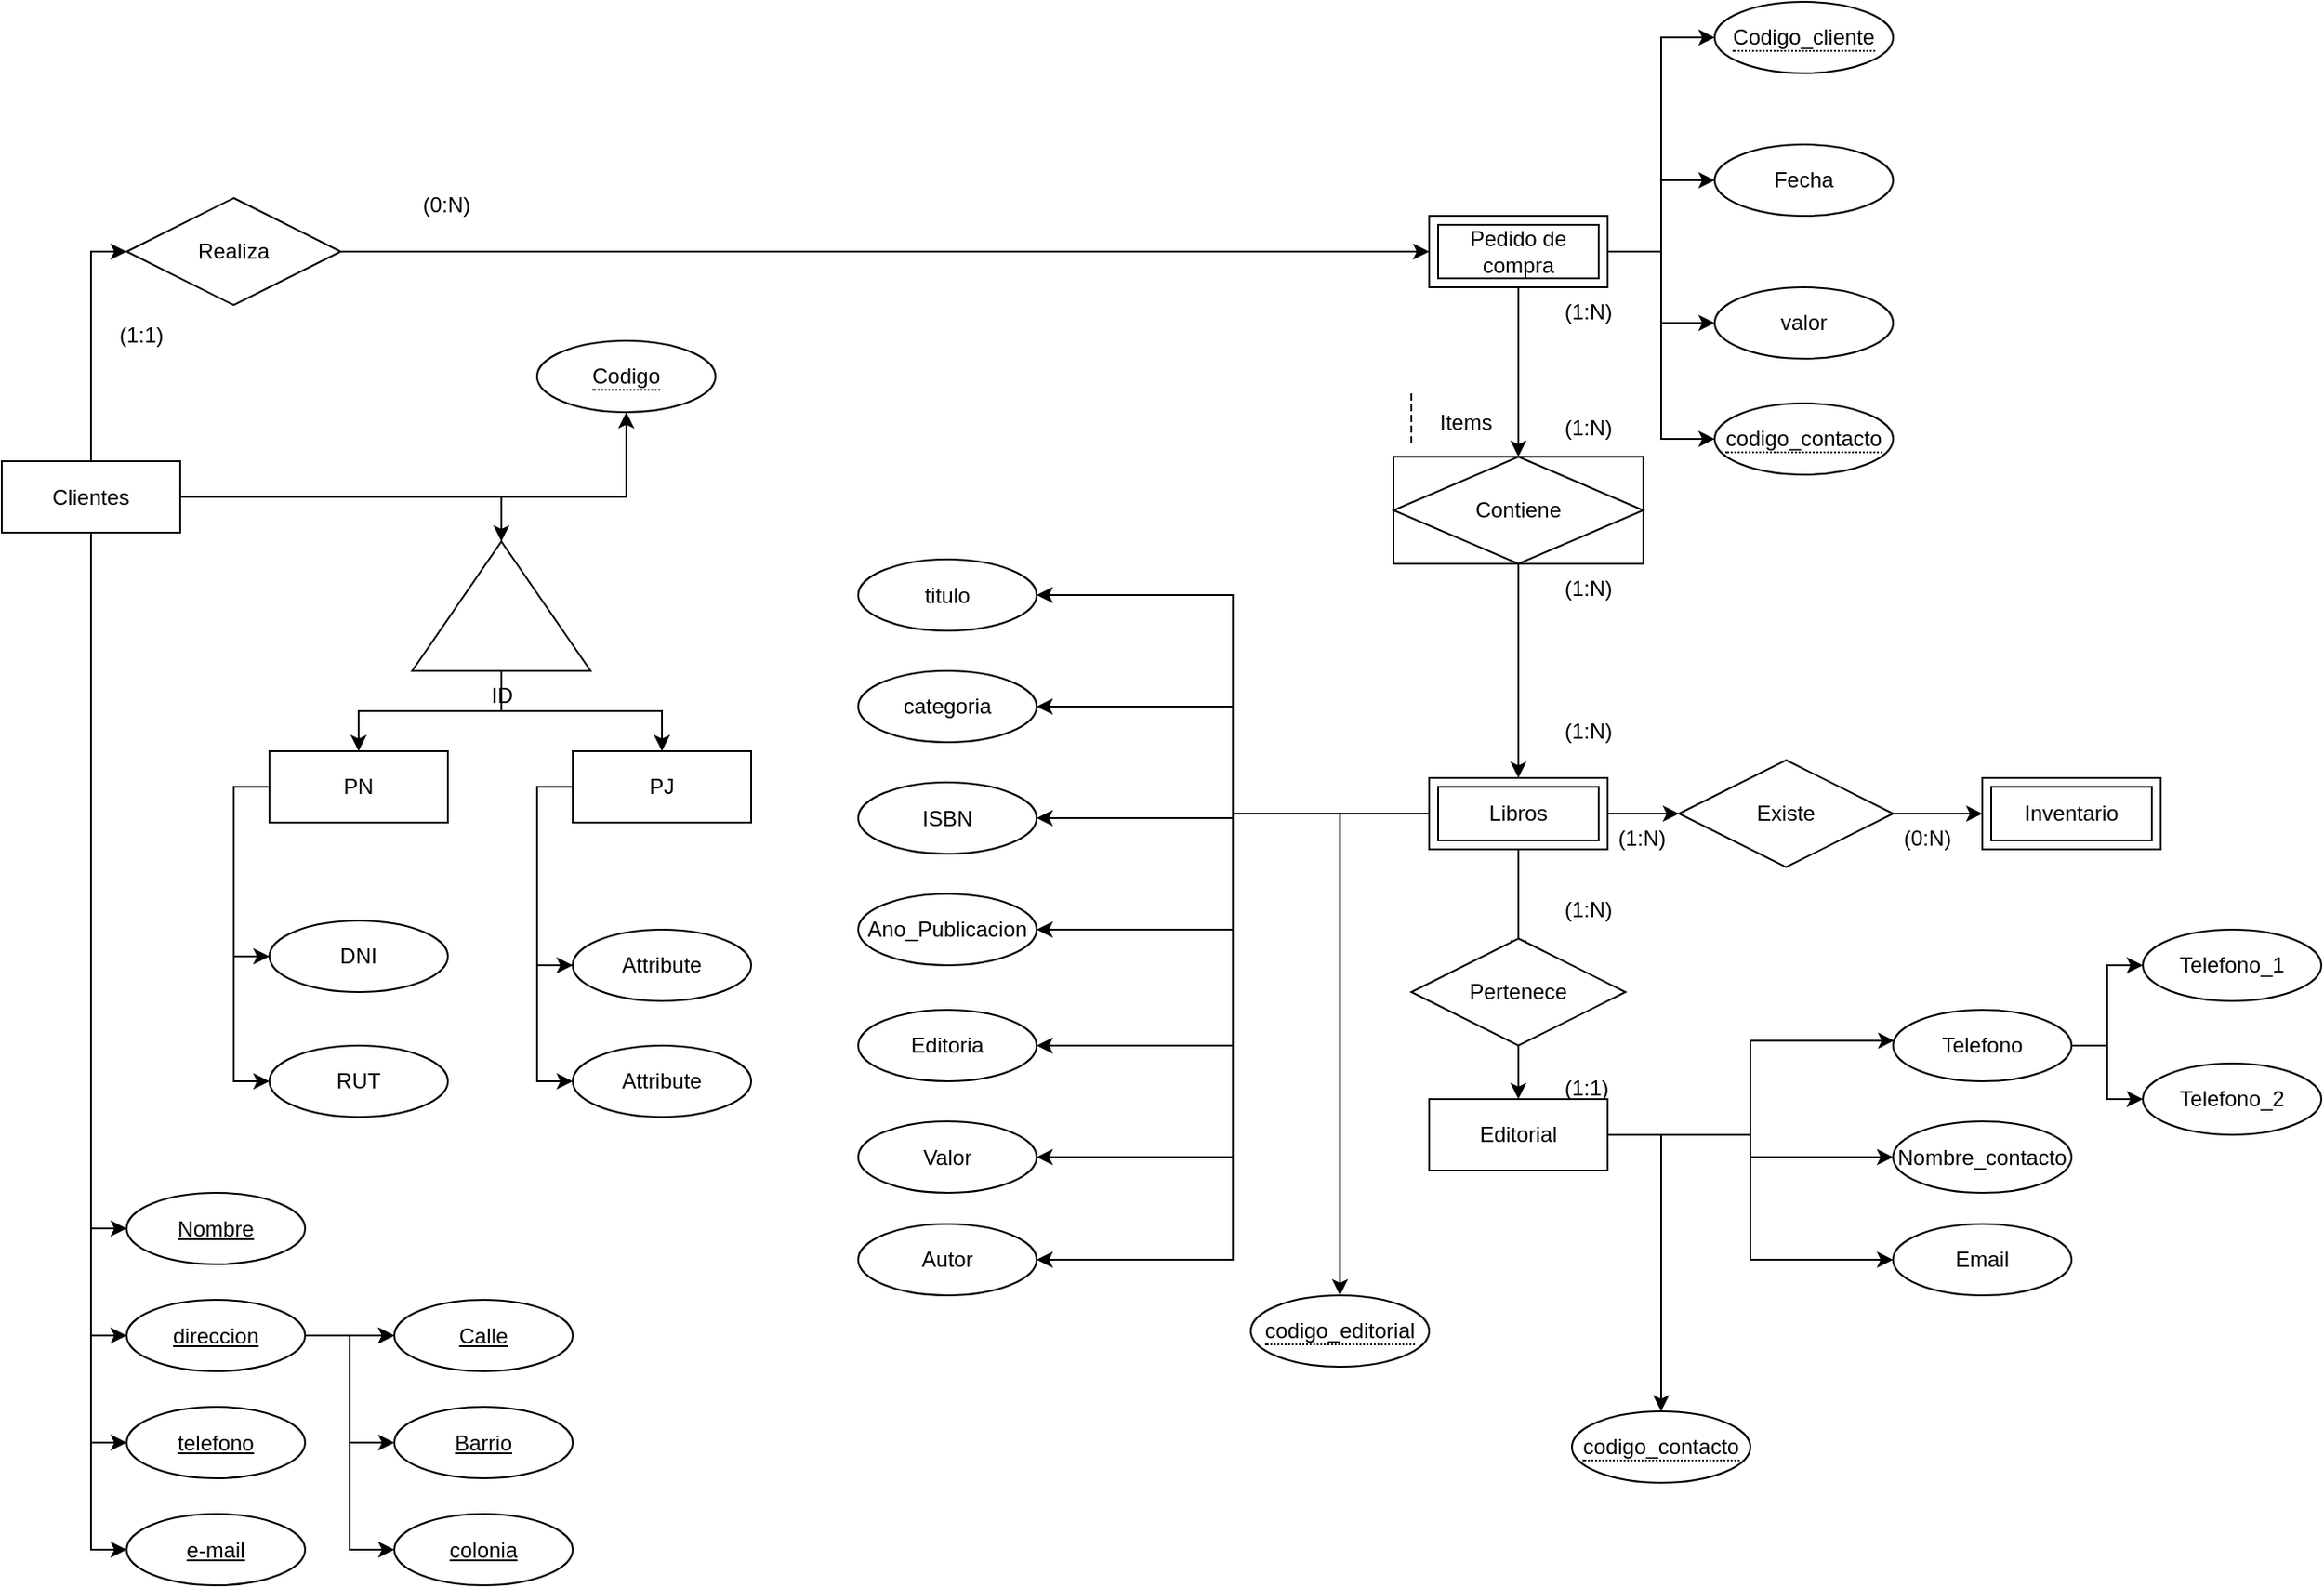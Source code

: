 <mxfile version="27.2.0">
  <diagram name="Page-1" id="qpR586iMC5_5ifwDhwH9">
    <mxGraphModel dx="1269" dy="2562" grid="1" gridSize="10" guides="1" tooltips="1" connect="1" arrows="1" fold="1" page="1" pageScale="1" pageWidth="850" pageHeight="1100" math="0" shadow="0">
      <root>
        <mxCell id="0" />
        <mxCell id="1" parent="0" />
        <mxCell id="zgCGx32oDmDXbXL8qOOq-17" style="edgeStyle=orthogonalEdgeStyle;rounded=0;orthogonalLoop=1;jettySize=auto;html=1;exitX=0.5;exitY=1;exitDx=0;exitDy=0;entryX=0;entryY=0.5;entryDx=0;entryDy=0;" edge="1" parent="1" source="xVWUuEz70avNeVhLd1sa-1" target="zgCGx32oDmDXbXL8qOOq-6">
          <mxGeometry relative="1" as="geometry" />
        </mxCell>
        <mxCell id="zgCGx32oDmDXbXL8qOOq-21" style="edgeStyle=orthogonalEdgeStyle;rounded=0;orthogonalLoop=1;jettySize=auto;html=1;exitX=0.5;exitY=1;exitDx=0;exitDy=0;entryX=0;entryY=0.5;entryDx=0;entryDy=0;" edge="1" parent="1" source="xVWUuEz70avNeVhLd1sa-1" target="zgCGx32oDmDXbXL8qOOq-20">
          <mxGeometry relative="1" as="geometry" />
        </mxCell>
        <mxCell id="zgCGx32oDmDXbXL8qOOq-25" style="edgeStyle=orthogonalEdgeStyle;rounded=0;orthogonalLoop=1;jettySize=auto;html=1;entryX=0;entryY=0.5;entryDx=0;entryDy=0;" edge="1" parent="1" source="xVWUuEz70avNeVhLd1sa-1" target="zgCGx32oDmDXbXL8qOOq-23">
          <mxGeometry relative="1" as="geometry" />
        </mxCell>
        <mxCell id="zgCGx32oDmDXbXL8qOOq-26" style="edgeStyle=orthogonalEdgeStyle;rounded=0;orthogonalLoop=1;jettySize=auto;html=1;entryX=0;entryY=0.5;entryDx=0;entryDy=0;" edge="1" parent="1" source="xVWUuEz70avNeVhLd1sa-1" target="zgCGx32oDmDXbXL8qOOq-24">
          <mxGeometry relative="1" as="geometry" />
        </mxCell>
        <mxCell id="zgCGx32oDmDXbXL8qOOq-46" value="" style="edgeStyle=orthogonalEdgeStyle;rounded=0;orthogonalLoop=1;jettySize=auto;html=1;entryX=0;entryY=0;entryDx=50;entryDy=0;entryPerimeter=0;exitX=1;exitY=0.5;exitDx=0;exitDy=0;" edge="1" parent="1" source="xVWUuEz70avNeVhLd1sa-1" target="zgCGx32oDmDXbXL8qOOq-45">
          <mxGeometry relative="1" as="geometry">
            <mxPoint x="200" y="342.524" as="sourcePoint" />
          </mxGeometry>
        </mxCell>
        <mxCell id="zgCGx32oDmDXbXL8qOOq-100" style="edgeStyle=orthogonalEdgeStyle;rounded=0;orthogonalLoop=1;jettySize=auto;html=1;exitX=1;exitY=0.5;exitDx=0;exitDy=0;" edge="1" parent="1" source="xVWUuEz70avNeVhLd1sa-1" target="zgCGx32oDmDXbXL8qOOq-102">
          <mxGeometry relative="1" as="geometry">
            <mxPoint x="350.0" y="280" as="targetPoint" />
          </mxGeometry>
        </mxCell>
        <mxCell id="xVWUuEz70avNeVhLd1sa-1" value="Clientes" style="whiteSpace=wrap;html=1;align=center;" parent="1" vertex="1">
          <mxGeometry x="20" y="317.5" width="100" height="40" as="geometry" />
        </mxCell>
        <mxCell id="zgCGx32oDmDXbXL8qOOq-95" style="edgeStyle=orthogonalEdgeStyle;rounded=0;orthogonalLoop=1;jettySize=auto;html=1;exitX=1;exitY=0.5;exitDx=0;exitDy=0;entryX=0;entryY=0.5;entryDx=0;entryDy=0;" edge="1" parent="1" source="xVWUuEz70avNeVhLd1sa-3" target="zgCGx32oDmDXbXL8qOOq-89">
          <mxGeometry relative="1" as="geometry" />
        </mxCell>
        <mxCell id="zgCGx32oDmDXbXL8qOOq-97" style="edgeStyle=orthogonalEdgeStyle;rounded=0;orthogonalLoop=1;jettySize=auto;html=1;exitX=1;exitY=0.5;exitDx=0;exitDy=0;entryX=0;entryY=0.5;entryDx=0;entryDy=0;" edge="1" parent="1" source="xVWUuEz70avNeVhLd1sa-3" target="zgCGx32oDmDXbXL8qOOq-90">
          <mxGeometry relative="1" as="geometry" />
        </mxCell>
        <mxCell id="zgCGx32oDmDXbXL8qOOq-107" style="edgeStyle=orthogonalEdgeStyle;rounded=0;orthogonalLoop=1;jettySize=auto;html=1;exitX=1;exitY=0.5;exitDx=0;exitDy=0;entryX=0.5;entryY=0;entryDx=0;entryDy=0;" edge="1" parent="1" source="xVWUuEz70avNeVhLd1sa-3" target="zgCGx32oDmDXbXL8qOOq-101">
          <mxGeometry relative="1" as="geometry" />
        </mxCell>
        <mxCell id="xVWUuEz70avNeVhLd1sa-3" value="Editorial" style="whiteSpace=wrap;html=1;align=center;" parent="1" vertex="1">
          <mxGeometry x="820" y="675" width="100" height="40" as="geometry" />
        </mxCell>
        <mxCell id="xVWUuEz70avNeVhLd1sa-5" value="Inventario" style="shape=ext;margin=3;double=1;whiteSpace=wrap;html=1;align=center;" parent="1" vertex="1">
          <mxGeometry x="1130" y="495" width="100" height="40" as="geometry" />
        </mxCell>
        <mxCell id="xVWUuEz70avNeVhLd1sa-21" style="edgeStyle=orthogonalEdgeStyle;rounded=0;orthogonalLoop=1;jettySize=auto;html=1;exitX=0.5;exitY=1;exitDx=0;exitDy=0;entryX=0.5;entryY=0;entryDx=0;entryDy=0;" parent="1" source="xVWUuEz70avNeVhLd1sa-6" edge="1">
          <mxGeometry relative="1" as="geometry">
            <mxPoint x="870" y="595" as="targetPoint" />
          </mxGeometry>
        </mxCell>
        <mxCell id="xVWUuEz70avNeVhLd1sa-26" style="edgeStyle=orthogonalEdgeStyle;rounded=0;orthogonalLoop=1;jettySize=auto;html=1;exitX=1;exitY=0.5;exitDx=0;exitDy=0;entryX=0;entryY=0.5;entryDx=0;entryDy=0;" parent="1" source="xVWUuEz70avNeVhLd1sa-6" target="xVWUuEz70avNeVhLd1sa-25" edge="1">
          <mxGeometry relative="1" as="geometry" />
        </mxCell>
        <mxCell id="zgCGx32oDmDXbXL8qOOq-81" style="edgeStyle=orthogonalEdgeStyle;rounded=0;orthogonalLoop=1;jettySize=auto;html=1;exitX=0;exitY=0.5;exitDx=0;exitDy=0;entryX=1;entryY=0.5;entryDx=0;entryDy=0;" edge="1" parent="1" source="xVWUuEz70avNeVhLd1sa-6" target="zgCGx32oDmDXbXL8qOOq-74">
          <mxGeometry relative="1" as="geometry" />
        </mxCell>
        <mxCell id="zgCGx32oDmDXbXL8qOOq-82" style="edgeStyle=orthogonalEdgeStyle;rounded=0;orthogonalLoop=1;jettySize=auto;html=1;exitX=0;exitY=0.5;exitDx=0;exitDy=0;entryX=1;entryY=0.5;entryDx=0;entryDy=0;" edge="1" parent="1" source="xVWUuEz70avNeVhLd1sa-6" target="zgCGx32oDmDXbXL8qOOq-75">
          <mxGeometry relative="1" as="geometry" />
        </mxCell>
        <mxCell id="zgCGx32oDmDXbXL8qOOq-83" style="edgeStyle=orthogonalEdgeStyle;rounded=0;orthogonalLoop=1;jettySize=auto;html=1;exitX=0;exitY=0.5;exitDx=0;exitDy=0;entryX=1;entryY=0.5;entryDx=0;entryDy=0;" edge="1" parent="1" source="xVWUuEz70avNeVhLd1sa-6" target="zgCGx32oDmDXbXL8qOOq-76">
          <mxGeometry relative="1" as="geometry" />
        </mxCell>
        <mxCell id="zgCGx32oDmDXbXL8qOOq-84" style="edgeStyle=orthogonalEdgeStyle;rounded=0;orthogonalLoop=1;jettySize=auto;html=1;exitX=0;exitY=0.5;exitDx=0;exitDy=0;entryX=1;entryY=0.5;entryDx=0;entryDy=0;" edge="1" parent="1" source="xVWUuEz70avNeVhLd1sa-6" target="zgCGx32oDmDXbXL8qOOq-77">
          <mxGeometry relative="1" as="geometry" />
        </mxCell>
        <mxCell id="zgCGx32oDmDXbXL8qOOq-85" style="edgeStyle=orthogonalEdgeStyle;rounded=0;orthogonalLoop=1;jettySize=auto;html=1;exitX=0;exitY=0.5;exitDx=0;exitDy=0;entryX=1;entryY=0.5;entryDx=0;entryDy=0;" edge="1" parent="1" source="xVWUuEz70avNeVhLd1sa-6" target="zgCGx32oDmDXbXL8qOOq-78">
          <mxGeometry relative="1" as="geometry" />
        </mxCell>
        <mxCell id="zgCGx32oDmDXbXL8qOOq-86" style="edgeStyle=orthogonalEdgeStyle;rounded=0;orthogonalLoop=1;jettySize=auto;html=1;exitX=0;exitY=0.5;exitDx=0;exitDy=0;entryX=1;entryY=0.5;entryDx=0;entryDy=0;" edge="1" parent="1" source="xVWUuEz70avNeVhLd1sa-6" target="zgCGx32oDmDXbXL8qOOq-79">
          <mxGeometry relative="1" as="geometry" />
        </mxCell>
        <mxCell id="zgCGx32oDmDXbXL8qOOq-87" style="edgeStyle=orthogonalEdgeStyle;rounded=0;orthogonalLoop=1;jettySize=auto;html=1;exitX=0;exitY=0.5;exitDx=0;exitDy=0;entryX=1;entryY=0.5;entryDx=0;entryDy=0;" edge="1" parent="1" source="xVWUuEz70avNeVhLd1sa-6" target="zgCGx32oDmDXbXL8qOOq-80">
          <mxGeometry relative="1" as="geometry" />
        </mxCell>
        <mxCell id="zgCGx32oDmDXbXL8qOOq-109" style="edgeStyle=orthogonalEdgeStyle;rounded=0;orthogonalLoop=1;jettySize=auto;html=1;exitX=0;exitY=0.5;exitDx=0;exitDy=0;entryX=0.5;entryY=0;entryDx=0;entryDy=0;" edge="1" parent="1" source="xVWUuEz70avNeVhLd1sa-6" target="zgCGx32oDmDXbXL8qOOq-108">
          <mxGeometry relative="1" as="geometry" />
        </mxCell>
        <mxCell id="xVWUuEz70avNeVhLd1sa-6" value="Libros" style="shape=ext;margin=3;double=1;whiteSpace=wrap;html=1;align=center;" parent="1" vertex="1">
          <mxGeometry x="820" y="495" width="100" height="40" as="geometry" />
        </mxCell>
        <mxCell id="xVWUuEz70avNeVhLd1sa-15" style="edgeStyle=orthogonalEdgeStyle;rounded=0;orthogonalLoop=1;jettySize=auto;html=1;exitX=0.5;exitY=1;exitDx=0;exitDy=0;entryX=0.5;entryY=0;entryDx=0;entryDy=0;" parent="1" source="xVWUuEz70avNeVhLd1sa-7" target="zgCGx32oDmDXbXL8qOOq-1" edge="1">
          <mxGeometry relative="1" as="geometry">
            <mxPoint x="870" y="470.0" as="targetPoint" />
          </mxGeometry>
        </mxCell>
        <mxCell id="zgCGx32oDmDXbXL8qOOq-71" style="edgeStyle=orthogonalEdgeStyle;rounded=0;orthogonalLoop=1;jettySize=auto;html=1;exitX=1;exitY=0.5;exitDx=0;exitDy=0;" edge="1" parent="1" source="xVWUuEz70avNeVhLd1sa-7" target="zgCGx32oDmDXbXL8qOOq-62">
          <mxGeometry relative="1" as="geometry" />
        </mxCell>
        <mxCell id="zgCGx32oDmDXbXL8qOOq-73" style="edgeStyle=orthogonalEdgeStyle;rounded=0;orthogonalLoop=1;jettySize=auto;html=1;exitX=1;exitY=0.5;exitDx=0;exitDy=0;entryX=0;entryY=0.5;entryDx=0;entryDy=0;" edge="1" parent="1" source="xVWUuEz70avNeVhLd1sa-7" target="zgCGx32oDmDXbXL8qOOq-63">
          <mxGeometry relative="1" as="geometry" />
        </mxCell>
        <mxCell id="zgCGx32oDmDXbXL8qOOq-104" style="edgeStyle=orthogonalEdgeStyle;rounded=0;orthogonalLoop=1;jettySize=auto;html=1;exitX=1;exitY=0.5;exitDx=0;exitDy=0;entryX=0;entryY=0.5;entryDx=0;entryDy=0;" edge="1" parent="1" source="xVWUuEz70avNeVhLd1sa-7" target="zgCGx32oDmDXbXL8qOOq-103">
          <mxGeometry relative="1" as="geometry" />
        </mxCell>
        <mxCell id="zgCGx32oDmDXbXL8qOOq-111" style="edgeStyle=orthogonalEdgeStyle;rounded=0;orthogonalLoop=1;jettySize=auto;html=1;exitX=1;exitY=0.5;exitDx=0;exitDy=0;entryX=0;entryY=0.5;entryDx=0;entryDy=0;" edge="1" parent="1" source="xVWUuEz70avNeVhLd1sa-7" target="zgCGx32oDmDXbXL8qOOq-110">
          <mxGeometry relative="1" as="geometry" />
        </mxCell>
        <mxCell id="xVWUuEz70avNeVhLd1sa-7" value="Pedido de compra" style="shape=ext;margin=3;double=1;whiteSpace=wrap;html=1;align=center;" parent="1" vertex="1">
          <mxGeometry x="820" y="180" width="100" height="40" as="geometry" />
        </mxCell>
        <mxCell id="xVWUuEz70avNeVhLd1sa-10" style="edgeStyle=orthogonalEdgeStyle;rounded=0;orthogonalLoop=1;jettySize=auto;html=1;exitX=1;exitY=0.5;exitDx=0;exitDy=0;entryX=0;entryY=0.5;entryDx=0;entryDy=0;" parent="1" source="xVWUuEz70avNeVhLd1sa-8" target="xVWUuEz70avNeVhLd1sa-7" edge="1">
          <mxGeometry relative="1" as="geometry">
            <mxPoint x="310" y="190.0" as="sourcePoint" />
          </mxGeometry>
        </mxCell>
        <mxCell id="xVWUuEz70avNeVhLd1sa-8" value="Realiza" style="shape=rhombus;perimeter=rhombusPerimeter;whiteSpace=wrap;html=1;align=center;" parent="1" vertex="1">
          <mxGeometry x="90" y="170" width="120" height="60" as="geometry" />
        </mxCell>
        <mxCell id="xVWUuEz70avNeVhLd1sa-9" style="edgeStyle=orthogonalEdgeStyle;rounded=0;orthogonalLoop=1;jettySize=auto;html=1;exitX=0.5;exitY=0;exitDx=0;exitDy=0;entryX=0;entryY=0.5;entryDx=0;entryDy=0;" parent="1" source="xVWUuEz70avNeVhLd1sa-1" target="xVWUuEz70avNeVhLd1sa-8" edge="1">
          <mxGeometry relative="1" as="geometry" />
        </mxCell>
        <mxCell id="xVWUuEz70avNeVhLd1sa-11" value="(1:1)" style="text;strokeColor=none;fillColor=none;spacingLeft=4;spacingRight=4;overflow=hidden;rotatable=0;points=[[0,0.5],[1,0.5]];portConstraint=eastwest;fontSize=12;whiteSpace=wrap;html=1;" parent="1" vertex="1">
          <mxGeometry x="80" y="232.5" width="40" height="30" as="geometry" />
        </mxCell>
        <mxCell id="xVWUuEz70avNeVhLd1sa-12" value="(0:N)" style="text;strokeColor=none;fillColor=none;spacingLeft=4;spacingRight=4;overflow=hidden;rotatable=0;points=[[0,0.5],[1,0.5]];portConstraint=eastwest;fontSize=12;whiteSpace=wrap;html=1;" parent="1" vertex="1">
          <mxGeometry x="250" y="160" width="40" height="30" as="geometry" />
        </mxCell>
        <mxCell id="xVWUuEz70avNeVhLd1sa-17" style="edgeStyle=orthogonalEdgeStyle;rounded=0;orthogonalLoop=1;jettySize=auto;html=1;exitX=0.5;exitY=1;exitDx=0;exitDy=0;entryX=0.5;entryY=0;entryDx=0;entryDy=0;" parent="1" source="zgCGx32oDmDXbXL8qOOq-1" target="xVWUuEz70avNeVhLd1sa-6" edge="1">
          <mxGeometry relative="1" as="geometry">
            <mxPoint x="870" y="375.0" as="sourcePoint" />
          </mxGeometry>
        </mxCell>
        <mxCell id="xVWUuEz70avNeVhLd1sa-18" value="(1:N)" style="text;strokeColor=none;fillColor=none;spacingLeft=4;spacingRight=4;overflow=hidden;rotatable=0;points=[[0,0.5],[1,0.5]];portConstraint=eastwest;fontSize=12;whiteSpace=wrap;html=1;" parent="1" vertex="1">
          <mxGeometry x="890" y="220" width="40" height="30" as="geometry" />
        </mxCell>
        <mxCell id="xVWUuEz70avNeVhLd1sa-19" value="(1:N)" style="text;strokeColor=none;fillColor=none;spacingLeft=4;spacingRight=4;overflow=hidden;rotatable=0;points=[[0,0.5],[1,0.5]];portConstraint=eastwest;fontSize=12;whiteSpace=wrap;html=1;" parent="1" vertex="1">
          <mxGeometry x="890" y="375" width="40" height="30" as="geometry" />
        </mxCell>
        <mxCell id="xVWUuEz70avNeVhLd1sa-22" style="edgeStyle=orthogonalEdgeStyle;rounded=0;orthogonalLoop=1;jettySize=auto;html=1;entryX=0.5;entryY=0;entryDx=0;entryDy=0;exitX=0.5;exitY=1;exitDx=0;exitDy=0;" parent="1" source="xVWUuEz70avNeVhLd1sa-20" target="xVWUuEz70avNeVhLd1sa-3" edge="1">
          <mxGeometry relative="1" as="geometry">
            <mxPoint x="870" y="635" as="sourcePoint" />
          </mxGeometry>
        </mxCell>
        <mxCell id="xVWUuEz70avNeVhLd1sa-20" value="Pertenece" style="shape=rhombus;perimeter=rhombusPerimeter;whiteSpace=wrap;html=1;align=center;" parent="1" vertex="1">
          <mxGeometry x="810" y="585" width="120" height="60" as="geometry" />
        </mxCell>
        <mxCell id="xVWUuEz70avNeVhLd1sa-23" value="(1:N)" style="text;strokeColor=none;fillColor=none;spacingLeft=4;spacingRight=4;overflow=hidden;rotatable=0;points=[[0,0.5],[1,0.5]];portConstraint=eastwest;fontSize=12;whiteSpace=wrap;html=1;" parent="1" vertex="1">
          <mxGeometry x="890" y="555" width="40" height="30" as="geometry" />
        </mxCell>
        <mxCell id="xVWUuEz70avNeVhLd1sa-24" value="(1:1)" style="text;strokeColor=none;fillColor=none;spacingLeft=4;spacingRight=4;overflow=hidden;rotatable=0;points=[[0,0.5],[1,0.5]];portConstraint=eastwest;fontSize=12;whiteSpace=wrap;html=1;" parent="1" vertex="1">
          <mxGeometry x="890" y="655" width="40" height="30" as="geometry" />
        </mxCell>
        <mxCell id="xVWUuEz70avNeVhLd1sa-27" style="edgeStyle=orthogonalEdgeStyle;rounded=0;orthogonalLoop=1;jettySize=auto;html=1;exitX=1;exitY=0.5;exitDx=0;exitDy=0;entryX=0;entryY=0.5;entryDx=0;entryDy=0;" parent="1" source="xVWUuEz70avNeVhLd1sa-25" target="xVWUuEz70avNeVhLd1sa-5" edge="1">
          <mxGeometry relative="1" as="geometry" />
        </mxCell>
        <mxCell id="xVWUuEz70avNeVhLd1sa-25" value="Existe" style="shape=rhombus;perimeter=rhombusPerimeter;whiteSpace=wrap;html=1;align=center;" parent="1" vertex="1">
          <mxGeometry x="960" y="485" width="120" height="60" as="geometry" />
        </mxCell>
        <mxCell id="xVWUuEz70avNeVhLd1sa-28" value="(1:N)" style="text;strokeColor=none;fillColor=none;spacingLeft=4;spacingRight=4;overflow=hidden;rotatable=0;points=[[0,0.5],[1,0.5]];portConstraint=eastwest;fontSize=12;whiteSpace=wrap;html=1;" parent="1" vertex="1">
          <mxGeometry x="920" y="515" width="40" height="30" as="geometry" />
        </mxCell>
        <mxCell id="xVWUuEz70avNeVhLd1sa-29" value="(0:N)" style="text;strokeColor=none;fillColor=none;spacingLeft=4;spacingRight=4;overflow=hidden;rotatable=0;points=[[0,0.5],[1,0.5]];portConstraint=eastwest;fontSize=12;whiteSpace=wrap;html=1;" parent="1" vertex="1">
          <mxGeometry x="1080" y="515" width="40" height="30" as="geometry" />
        </mxCell>
        <mxCell id="zgCGx32oDmDXbXL8qOOq-1" value="Contiene" style="shape=associativeEntity;whiteSpace=wrap;html=1;align=center;" vertex="1" parent="1">
          <mxGeometry x="800" y="315" width="140" height="60" as="geometry" />
        </mxCell>
        <mxCell id="zgCGx32oDmDXbXL8qOOq-2" value="Items" style="shape=partialRectangle;fillColor=none;align=left;verticalAlign=middle;strokeColor=none;spacingLeft=34;rotatable=0;points=[[0,0.5],[1,0.5]];portConstraint=eastwest;dropTarget=0;" vertex="1" parent="1">
          <mxGeometry x="790" y="280" width="60" height="30" as="geometry" />
        </mxCell>
        <mxCell id="zgCGx32oDmDXbXL8qOOq-3" value="" style="shape=partialRectangle;top=0;left=0;bottom=0;fillColor=none;stokeWidth=1;dashed=1;align=left;verticalAlign=middle;spacingLeft=4;spacingRight=4;overflow=hidden;rotatable=0;points=[];portConstraint=eastwest;part=1;" vertex="1" connectable="0" parent="zgCGx32oDmDXbXL8qOOq-2">
          <mxGeometry width="20" height="30" as="geometry" />
        </mxCell>
        <mxCell id="zgCGx32oDmDXbXL8qOOq-4" value="(1:N)" style="text;strokeColor=none;fillColor=none;spacingLeft=4;spacingRight=4;overflow=hidden;rotatable=0;points=[[0,0.5],[1,0.5]];portConstraint=eastwest;fontSize=12;whiteSpace=wrap;html=1;" vertex="1" parent="1">
          <mxGeometry x="890" y="285" width="40" height="30" as="geometry" />
        </mxCell>
        <mxCell id="zgCGx32oDmDXbXL8qOOq-5" value="(1:N)" style="text;strokeColor=none;fillColor=none;spacingLeft=4;spacingRight=4;overflow=hidden;rotatable=0;points=[[0,0.5],[1,0.5]];portConstraint=eastwest;fontSize=12;whiteSpace=wrap;html=1;" vertex="1" parent="1">
          <mxGeometry x="890" y="455" width="40" height="30" as="geometry" />
        </mxCell>
        <mxCell id="zgCGx32oDmDXbXL8qOOq-6" value="Nombre" style="ellipse;whiteSpace=wrap;html=1;align=center;fontStyle=4;" vertex="1" parent="1">
          <mxGeometry x="90" y="727.5" width="100" height="40" as="geometry" />
        </mxCell>
        <mxCell id="zgCGx32oDmDXbXL8qOOq-37" value="" style="edgeStyle=orthogonalEdgeStyle;rounded=0;orthogonalLoop=1;jettySize=auto;html=1;entryX=0;entryY=0.5;entryDx=0;entryDy=0;" edge="1" parent="1" source="zgCGx32oDmDXbXL8qOOq-20" target="zgCGx32oDmDXbXL8qOOq-30">
          <mxGeometry relative="1" as="geometry" />
        </mxCell>
        <mxCell id="zgCGx32oDmDXbXL8qOOq-40" value="" style="edgeStyle=orthogonalEdgeStyle;rounded=0;orthogonalLoop=1;jettySize=auto;html=1;" edge="1" parent="1" source="zgCGx32oDmDXbXL8qOOq-20" target="zgCGx32oDmDXbXL8qOOq-30">
          <mxGeometry relative="1" as="geometry" />
        </mxCell>
        <mxCell id="zgCGx32oDmDXbXL8qOOq-43" style="edgeStyle=orthogonalEdgeStyle;rounded=0;orthogonalLoop=1;jettySize=auto;html=1;exitX=1;exitY=0.5;exitDx=0;exitDy=0;entryX=0;entryY=0.5;entryDx=0;entryDy=0;" edge="1" parent="1" source="zgCGx32oDmDXbXL8qOOq-20" target="zgCGx32oDmDXbXL8qOOq-41">
          <mxGeometry relative="1" as="geometry" />
        </mxCell>
        <mxCell id="zgCGx32oDmDXbXL8qOOq-44" style="edgeStyle=orthogonalEdgeStyle;rounded=0;orthogonalLoop=1;jettySize=auto;html=1;entryX=0;entryY=0.5;entryDx=0;entryDy=0;" edge="1" parent="1" source="zgCGx32oDmDXbXL8qOOq-20" target="zgCGx32oDmDXbXL8qOOq-42">
          <mxGeometry relative="1" as="geometry" />
        </mxCell>
        <mxCell id="zgCGx32oDmDXbXL8qOOq-20" value="direccion" style="ellipse;whiteSpace=wrap;html=1;align=center;fontStyle=4;" vertex="1" parent="1">
          <mxGeometry x="90" y="787.5" width="100" height="40" as="geometry" />
        </mxCell>
        <mxCell id="zgCGx32oDmDXbXL8qOOq-23" value="telefono" style="ellipse;whiteSpace=wrap;html=1;align=center;fontStyle=4;" vertex="1" parent="1">
          <mxGeometry x="90" y="847.5" width="100" height="40" as="geometry" />
        </mxCell>
        <mxCell id="zgCGx32oDmDXbXL8qOOq-24" value="e-mail" style="ellipse;whiteSpace=wrap;html=1;align=center;fontStyle=4;" vertex="1" parent="1">
          <mxGeometry x="90" y="907.5" width="100" height="40" as="geometry" />
        </mxCell>
        <mxCell id="zgCGx32oDmDXbXL8qOOq-30" value="Calle" style="ellipse;whiteSpace=wrap;html=1;align=center;fontStyle=4;" vertex="1" parent="1">
          <mxGeometry x="240" y="787.5" width="100" height="40" as="geometry" />
        </mxCell>
        <mxCell id="zgCGx32oDmDXbXL8qOOq-41" value="Barrio" style="ellipse;whiteSpace=wrap;html=1;align=center;fontStyle=4;" vertex="1" parent="1">
          <mxGeometry x="240" y="847.5" width="100" height="40" as="geometry" />
        </mxCell>
        <mxCell id="zgCGx32oDmDXbXL8qOOq-42" value="colonia" style="ellipse;whiteSpace=wrap;html=1;align=center;fontStyle=4;" vertex="1" parent="1">
          <mxGeometry x="240" y="907.5" width="100" height="40" as="geometry" />
        </mxCell>
        <mxCell id="zgCGx32oDmDXbXL8qOOq-50" style="edgeStyle=orthogonalEdgeStyle;rounded=0;orthogonalLoop=1;jettySize=auto;html=1;entryX=0.5;entryY=0;entryDx=0;entryDy=0;" edge="1" parent="1" source="zgCGx32oDmDXbXL8qOOq-45" target="zgCGx32oDmDXbXL8qOOq-49">
          <mxGeometry relative="1" as="geometry" />
        </mxCell>
        <mxCell id="zgCGx32oDmDXbXL8qOOq-51" style="edgeStyle=orthogonalEdgeStyle;rounded=0;orthogonalLoop=1;jettySize=auto;html=1;" edge="1" parent="1" source="zgCGx32oDmDXbXL8qOOq-45" target="zgCGx32oDmDXbXL8qOOq-48">
          <mxGeometry relative="1" as="geometry" />
        </mxCell>
        <mxCell id="zgCGx32oDmDXbXL8qOOq-45" value="ID" style="verticalLabelPosition=bottom;verticalAlign=top;html=1;shape=mxgraph.basic.acute_triangle;dx=0.5;" vertex="1" parent="1">
          <mxGeometry x="250" y="362.5" width="100" height="72.5" as="geometry" />
        </mxCell>
        <mxCell id="zgCGx32oDmDXbXL8qOOq-66" style="edgeStyle=orthogonalEdgeStyle;rounded=0;orthogonalLoop=1;jettySize=auto;html=1;exitX=0;exitY=0.5;exitDx=0;exitDy=0;entryX=0;entryY=0.5;entryDx=0;entryDy=0;" edge="1" parent="1" source="zgCGx32oDmDXbXL8qOOq-48" target="zgCGx32oDmDXbXL8qOOq-52">
          <mxGeometry relative="1" as="geometry" />
        </mxCell>
        <mxCell id="zgCGx32oDmDXbXL8qOOq-48" value="PN" style="whiteSpace=wrap;html=1;align=center;" vertex="1" parent="1">
          <mxGeometry x="170" y="480" width="100" height="40" as="geometry" />
        </mxCell>
        <mxCell id="zgCGx32oDmDXbXL8qOOq-69" style="edgeStyle=orthogonalEdgeStyle;rounded=0;orthogonalLoop=1;jettySize=auto;html=1;exitX=0;exitY=0.5;exitDx=0;exitDy=0;entryX=0;entryY=0.5;entryDx=0;entryDy=0;" edge="1" parent="1" source="zgCGx32oDmDXbXL8qOOq-49" target="zgCGx32oDmDXbXL8qOOq-54">
          <mxGeometry relative="1" as="geometry" />
        </mxCell>
        <mxCell id="zgCGx32oDmDXbXL8qOOq-49" value="PJ" style="whiteSpace=wrap;html=1;align=center;" vertex="1" parent="1">
          <mxGeometry x="340" y="480" width="100" height="40" as="geometry" />
        </mxCell>
        <mxCell id="zgCGx32oDmDXbXL8qOOq-67" style="edgeStyle=orthogonalEdgeStyle;rounded=0;orthogonalLoop=1;jettySize=auto;html=1;exitX=0;exitY=0.5;exitDx=0;exitDy=0;entryX=0;entryY=0.5;entryDx=0;entryDy=0;" edge="1" parent="1" source="zgCGx32oDmDXbXL8qOOq-52" target="zgCGx32oDmDXbXL8qOOq-53">
          <mxGeometry relative="1" as="geometry" />
        </mxCell>
        <mxCell id="zgCGx32oDmDXbXL8qOOq-52" value="DNI" style="ellipse;whiteSpace=wrap;html=1;align=center;" vertex="1" parent="1">
          <mxGeometry x="170" y="575" width="100" height="40" as="geometry" />
        </mxCell>
        <mxCell id="zgCGx32oDmDXbXL8qOOq-53" value="RUT" style="ellipse;whiteSpace=wrap;html=1;align=center;" vertex="1" parent="1">
          <mxGeometry x="170" y="645" width="100" height="40" as="geometry" />
        </mxCell>
        <mxCell id="zgCGx32oDmDXbXL8qOOq-70" style="edgeStyle=orthogonalEdgeStyle;rounded=0;orthogonalLoop=1;jettySize=auto;html=1;exitX=0;exitY=0.5;exitDx=0;exitDy=0;entryX=0;entryY=0.5;entryDx=0;entryDy=0;" edge="1" parent="1" source="zgCGx32oDmDXbXL8qOOq-54" target="zgCGx32oDmDXbXL8qOOq-55">
          <mxGeometry relative="1" as="geometry" />
        </mxCell>
        <mxCell id="zgCGx32oDmDXbXL8qOOq-54" value="Attribute" style="ellipse;whiteSpace=wrap;html=1;align=center;" vertex="1" parent="1">
          <mxGeometry x="340" y="580" width="100" height="40" as="geometry" />
        </mxCell>
        <mxCell id="zgCGx32oDmDXbXL8qOOq-55" value="Attribute" style="ellipse;whiteSpace=wrap;html=1;align=center;" vertex="1" parent="1">
          <mxGeometry x="340" y="645" width="100" height="40" as="geometry" />
        </mxCell>
        <mxCell id="zgCGx32oDmDXbXL8qOOq-62" value="Fecha" style="ellipse;whiteSpace=wrap;html=1;align=center;" vertex="1" parent="1">
          <mxGeometry x="980" y="140" width="100" height="40" as="geometry" />
        </mxCell>
        <mxCell id="zgCGx32oDmDXbXL8qOOq-63" value="valor" style="ellipse;whiteSpace=wrap;html=1;align=center;" vertex="1" parent="1">
          <mxGeometry x="980" y="220" width="100" height="40" as="geometry" />
        </mxCell>
        <mxCell id="zgCGx32oDmDXbXL8qOOq-74" value="titulo" style="ellipse;whiteSpace=wrap;html=1;align=center;" vertex="1" parent="1">
          <mxGeometry x="500" y="372.5" width="100" height="40" as="geometry" />
        </mxCell>
        <mxCell id="zgCGx32oDmDXbXL8qOOq-75" value="categoria" style="ellipse;whiteSpace=wrap;html=1;align=center;" vertex="1" parent="1">
          <mxGeometry x="500" y="435" width="100" height="40" as="geometry" />
        </mxCell>
        <mxCell id="zgCGx32oDmDXbXL8qOOq-76" value="ISBN" style="ellipse;whiteSpace=wrap;html=1;align=center;" vertex="1" parent="1">
          <mxGeometry x="500" y="497.5" width="100" height="40" as="geometry" />
        </mxCell>
        <mxCell id="zgCGx32oDmDXbXL8qOOq-77" value="Ano_Publicacion" style="ellipse;whiteSpace=wrap;html=1;align=center;" vertex="1" parent="1">
          <mxGeometry x="500" y="560" width="100" height="40" as="geometry" />
        </mxCell>
        <mxCell id="zgCGx32oDmDXbXL8qOOq-78" value="Editoria" style="ellipse;whiteSpace=wrap;html=1;align=center;" vertex="1" parent="1">
          <mxGeometry x="500" y="625" width="100" height="40" as="geometry" />
        </mxCell>
        <mxCell id="zgCGx32oDmDXbXL8qOOq-79" value="Valor" style="ellipse;whiteSpace=wrap;html=1;align=center;" vertex="1" parent="1">
          <mxGeometry x="500" y="687.5" width="100" height="40" as="geometry" />
        </mxCell>
        <mxCell id="zgCGx32oDmDXbXL8qOOq-80" value="Autor" style="ellipse;whiteSpace=wrap;html=1;align=center;" vertex="1" parent="1">
          <mxGeometry x="500" y="745" width="100" height="40" as="geometry" />
        </mxCell>
        <mxCell id="zgCGx32oDmDXbXL8qOOq-94" style="edgeStyle=orthogonalEdgeStyle;rounded=0;orthogonalLoop=1;jettySize=auto;html=1;exitX=1;exitY=0.5;exitDx=0;exitDy=0;entryX=0;entryY=0.5;entryDx=0;entryDy=0;" edge="1" parent="1" source="zgCGx32oDmDXbXL8qOOq-88" target="zgCGx32oDmDXbXL8qOOq-92">
          <mxGeometry relative="1" as="geometry">
            <mxPoint x="1210" y="680" as="targetPoint" />
          </mxGeometry>
        </mxCell>
        <mxCell id="zgCGx32oDmDXbXL8qOOq-106" style="edgeStyle=orthogonalEdgeStyle;rounded=0;orthogonalLoop=1;jettySize=auto;html=1;exitX=1;exitY=0.5;exitDx=0;exitDy=0;entryX=0;entryY=0.5;entryDx=0;entryDy=0;" edge="1" parent="1" source="zgCGx32oDmDXbXL8qOOq-88" target="zgCGx32oDmDXbXL8qOOq-91">
          <mxGeometry relative="1" as="geometry" />
        </mxCell>
        <mxCell id="zgCGx32oDmDXbXL8qOOq-88" value="Telefono" style="ellipse;whiteSpace=wrap;html=1;align=center;" vertex="1" parent="1">
          <mxGeometry x="1080" y="625" width="100" height="40" as="geometry" />
        </mxCell>
        <mxCell id="zgCGx32oDmDXbXL8qOOq-89" value="Nombre_contacto" style="ellipse;whiteSpace=wrap;html=1;align=center;" vertex="1" parent="1">
          <mxGeometry x="1080" y="687.5" width="100" height="40" as="geometry" />
        </mxCell>
        <mxCell id="zgCGx32oDmDXbXL8qOOq-90" value="Email" style="ellipse;whiteSpace=wrap;html=1;align=center;" vertex="1" parent="1">
          <mxGeometry x="1080" y="745" width="100" height="40" as="geometry" />
        </mxCell>
        <mxCell id="zgCGx32oDmDXbXL8qOOq-91" value="Telefono_1" style="ellipse;whiteSpace=wrap;html=1;align=center;" vertex="1" parent="1">
          <mxGeometry x="1220" y="580" width="100" height="40" as="geometry" />
        </mxCell>
        <mxCell id="zgCGx32oDmDXbXL8qOOq-92" value="Telefono_2" style="ellipse;whiteSpace=wrap;html=1;align=center;" vertex="1" parent="1">
          <mxGeometry x="1220" y="655" width="100" height="40" as="geometry" />
        </mxCell>
        <mxCell id="zgCGx32oDmDXbXL8qOOq-96" style="edgeStyle=orthogonalEdgeStyle;rounded=0;orthogonalLoop=1;jettySize=auto;html=1;exitX=1;exitY=0.5;exitDx=0;exitDy=0;entryX=0.006;entryY=0.431;entryDx=0;entryDy=0;entryPerimeter=0;" edge="1" parent="1" source="xVWUuEz70avNeVhLd1sa-3" target="zgCGx32oDmDXbXL8qOOq-88">
          <mxGeometry relative="1" as="geometry" />
        </mxCell>
        <mxCell id="zgCGx32oDmDXbXL8qOOq-101" value="&lt;span style=&quot;border-bottom: 1px dotted&quot;&gt;codigo_contacto&lt;/span&gt;" style="ellipse;whiteSpace=wrap;html=1;align=center;" vertex="1" parent="1">
          <mxGeometry x="900" y="850" width="100" height="40" as="geometry" />
        </mxCell>
        <mxCell id="zgCGx32oDmDXbXL8qOOq-102" value="&lt;span style=&quot;border-bottom: 1px dotted&quot;&gt;Codigo&lt;/span&gt;" style="ellipse;whiteSpace=wrap;html=1;align=center;" vertex="1" parent="1">
          <mxGeometry x="320" y="250" width="100" height="40" as="geometry" />
        </mxCell>
        <mxCell id="zgCGx32oDmDXbXL8qOOq-103" value="&lt;span style=&quot;border-bottom: 1px dotted&quot;&gt;Codigo_cliente&lt;/span&gt;" style="ellipse;whiteSpace=wrap;html=1;align=center;" vertex="1" parent="1">
          <mxGeometry x="980" y="60" width="100" height="40" as="geometry" />
        </mxCell>
        <mxCell id="zgCGx32oDmDXbXL8qOOq-108" value="&lt;span style=&quot;border-bottom: 1px dotted&quot;&gt;codigo_editorial&lt;/span&gt;" style="ellipse;whiteSpace=wrap;html=1;align=center;" vertex="1" parent="1">
          <mxGeometry x="720" y="785" width="100" height="40" as="geometry" />
        </mxCell>
        <mxCell id="zgCGx32oDmDXbXL8qOOq-110" value="&lt;span style=&quot;border-bottom: 1px dotted&quot;&gt;codigo_contacto&lt;/span&gt;" style="ellipse;whiteSpace=wrap;html=1;align=center;" vertex="1" parent="1">
          <mxGeometry x="980" y="285" width="100" height="40" as="geometry" />
        </mxCell>
      </root>
    </mxGraphModel>
  </diagram>
</mxfile>
